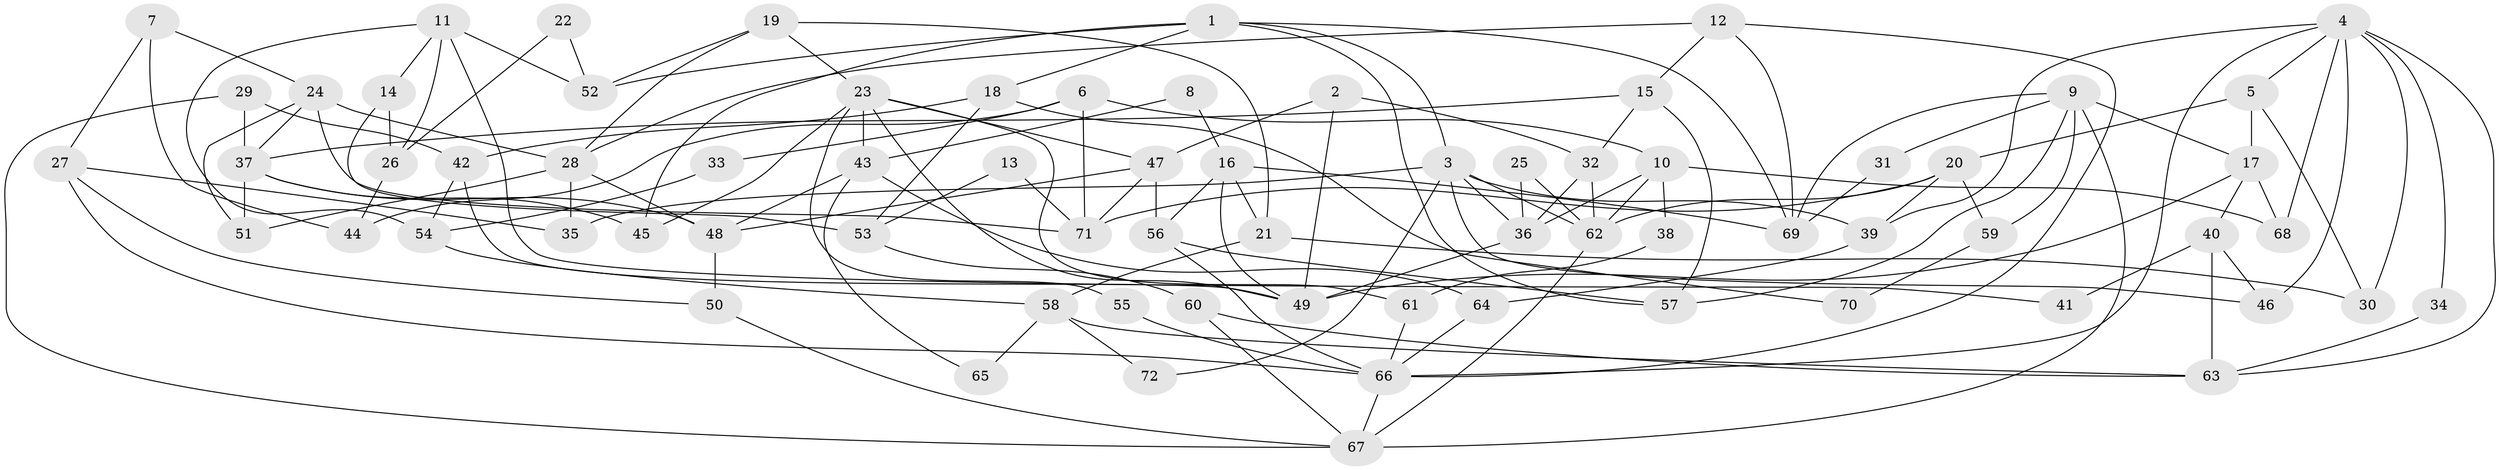 // Generated by graph-tools (version 1.1) at 2025/02/03/09/25 03:02:11]
// undirected, 72 vertices, 144 edges
graph export_dot {
graph [start="1"]
  node [color=gray90,style=filled];
  1;
  2;
  3;
  4;
  5;
  6;
  7;
  8;
  9;
  10;
  11;
  12;
  13;
  14;
  15;
  16;
  17;
  18;
  19;
  20;
  21;
  22;
  23;
  24;
  25;
  26;
  27;
  28;
  29;
  30;
  31;
  32;
  33;
  34;
  35;
  36;
  37;
  38;
  39;
  40;
  41;
  42;
  43;
  44;
  45;
  46;
  47;
  48;
  49;
  50;
  51;
  52;
  53;
  54;
  55;
  56;
  57;
  58;
  59;
  60;
  61;
  62;
  63;
  64;
  65;
  66;
  67;
  68;
  69;
  70;
  71;
  72;
  1 -- 3;
  1 -- 69;
  1 -- 18;
  1 -- 45;
  1 -- 52;
  1 -- 57;
  2 -- 32;
  2 -- 47;
  2 -- 49;
  3 -- 62;
  3 -- 39;
  3 -- 35;
  3 -- 36;
  3 -- 46;
  3 -- 72;
  4 -- 30;
  4 -- 68;
  4 -- 5;
  4 -- 34;
  4 -- 39;
  4 -- 46;
  4 -- 63;
  4 -- 66;
  5 -- 17;
  5 -- 20;
  5 -- 30;
  6 -- 71;
  6 -- 10;
  6 -- 33;
  6 -- 44;
  7 -- 24;
  7 -- 27;
  7 -- 44;
  8 -- 16;
  8 -- 43;
  9 -- 69;
  9 -- 17;
  9 -- 31;
  9 -- 57;
  9 -- 59;
  9 -- 67;
  10 -- 36;
  10 -- 62;
  10 -- 38;
  10 -- 68;
  11 -- 54;
  11 -- 52;
  11 -- 14;
  11 -- 26;
  11 -- 41;
  12 -- 66;
  12 -- 15;
  12 -- 28;
  12 -- 69;
  13 -- 53;
  13 -- 71;
  14 -- 26;
  14 -- 53;
  15 -- 37;
  15 -- 57;
  15 -- 32;
  16 -- 49;
  16 -- 56;
  16 -- 21;
  16 -- 69;
  17 -- 49;
  17 -- 40;
  17 -- 68;
  18 -- 42;
  18 -- 53;
  18 -- 70;
  19 -- 28;
  19 -- 23;
  19 -- 21;
  19 -- 52;
  20 -- 71;
  20 -- 39;
  20 -- 59;
  20 -- 62;
  21 -- 30;
  21 -- 58;
  22 -- 26;
  22 -- 52;
  23 -- 43;
  23 -- 49;
  23 -- 45;
  23 -- 47;
  23 -- 55;
  23 -- 61;
  24 -- 28;
  24 -- 37;
  24 -- 51;
  24 -- 71;
  25 -- 62;
  25 -- 36;
  26 -- 44;
  27 -- 50;
  27 -- 35;
  27 -- 66;
  28 -- 51;
  28 -- 35;
  28 -- 48;
  29 -- 37;
  29 -- 67;
  29 -- 42;
  31 -- 69;
  32 -- 62;
  32 -- 36;
  33 -- 54;
  34 -- 63;
  36 -- 49;
  37 -- 45;
  37 -- 48;
  37 -- 51;
  38 -- 61;
  39 -- 64;
  40 -- 63;
  40 -- 46;
  40 -- 41;
  42 -- 49;
  42 -- 54;
  43 -- 64;
  43 -- 48;
  43 -- 65;
  47 -- 56;
  47 -- 48;
  47 -- 71;
  48 -- 50;
  50 -- 67;
  53 -- 60;
  54 -- 58;
  55 -- 66;
  56 -- 57;
  56 -- 66;
  58 -- 63;
  58 -- 65;
  58 -- 72;
  59 -- 70;
  60 -- 67;
  60 -- 63;
  61 -- 66;
  62 -- 67;
  64 -- 66;
  66 -- 67;
}
